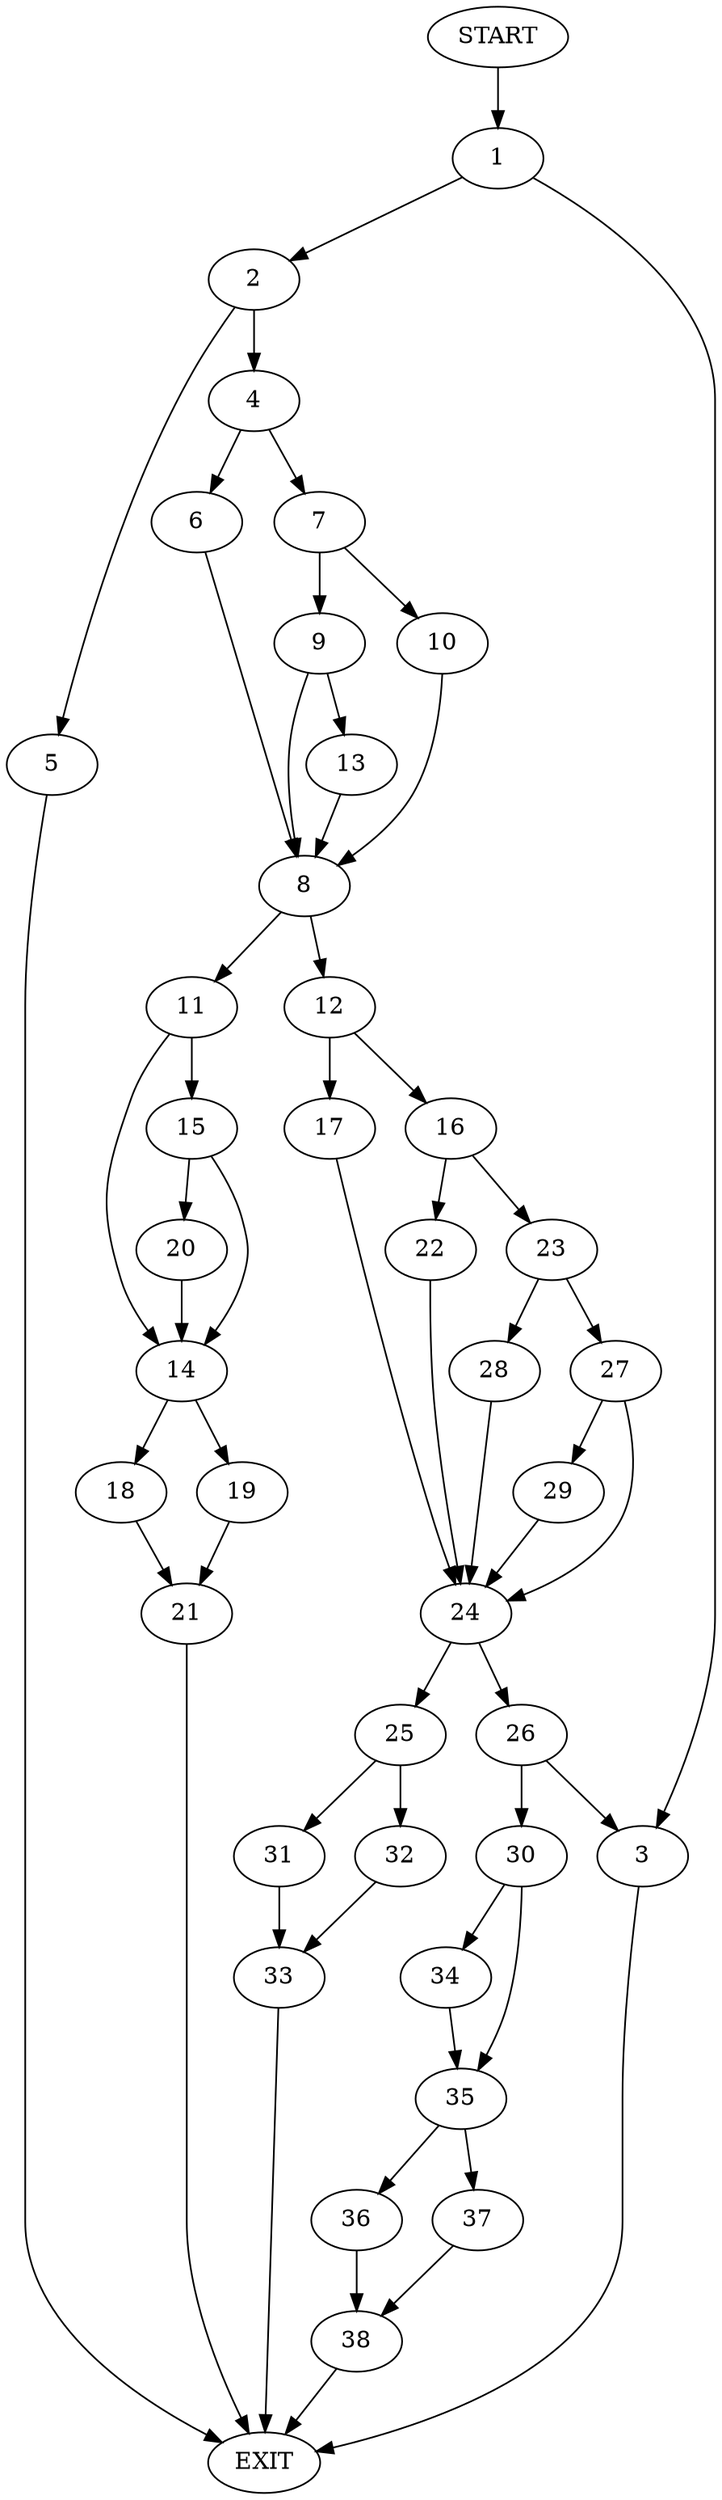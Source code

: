 digraph {
0 [label="START"]
39 [label="EXIT"]
0 -> 1
1 -> 2
1 -> 3
2 -> 4
2 -> 5
3 -> 39
4 -> 6
4 -> 7
5 -> 39
6 -> 8
7 -> 9
7 -> 10
8 -> 11
8 -> 12
9 -> 8
9 -> 13
10 -> 8
13 -> 8
11 -> 14
11 -> 15
12 -> 16
12 -> 17
14 -> 18
14 -> 19
15 -> 14
15 -> 20
20 -> 14
19 -> 21
18 -> 21
21 -> 39
16 -> 22
16 -> 23
17 -> 24
24 -> 25
24 -> 26
23 -> 27
23 -> 28
22 -> 24
27 -> 29
27 -> 24
28 -> 24
29 -> 24
26 -> 30
26 -> 3
25 -> 31
25 -> 32
31 -> 33
32 -> 33
33 -> 39
30 -> 34
30 -> 35
34 -> 35
35 -> 36
35 -> 37
36 -> 38
37 -> 38
38 -> 39
}
